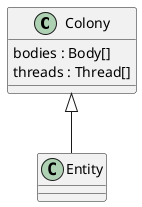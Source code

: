 @startuml colony

Colony <|-- Entity
class Colony{
    bodies : Body[]
    threads : Thread[]
}
@enduml